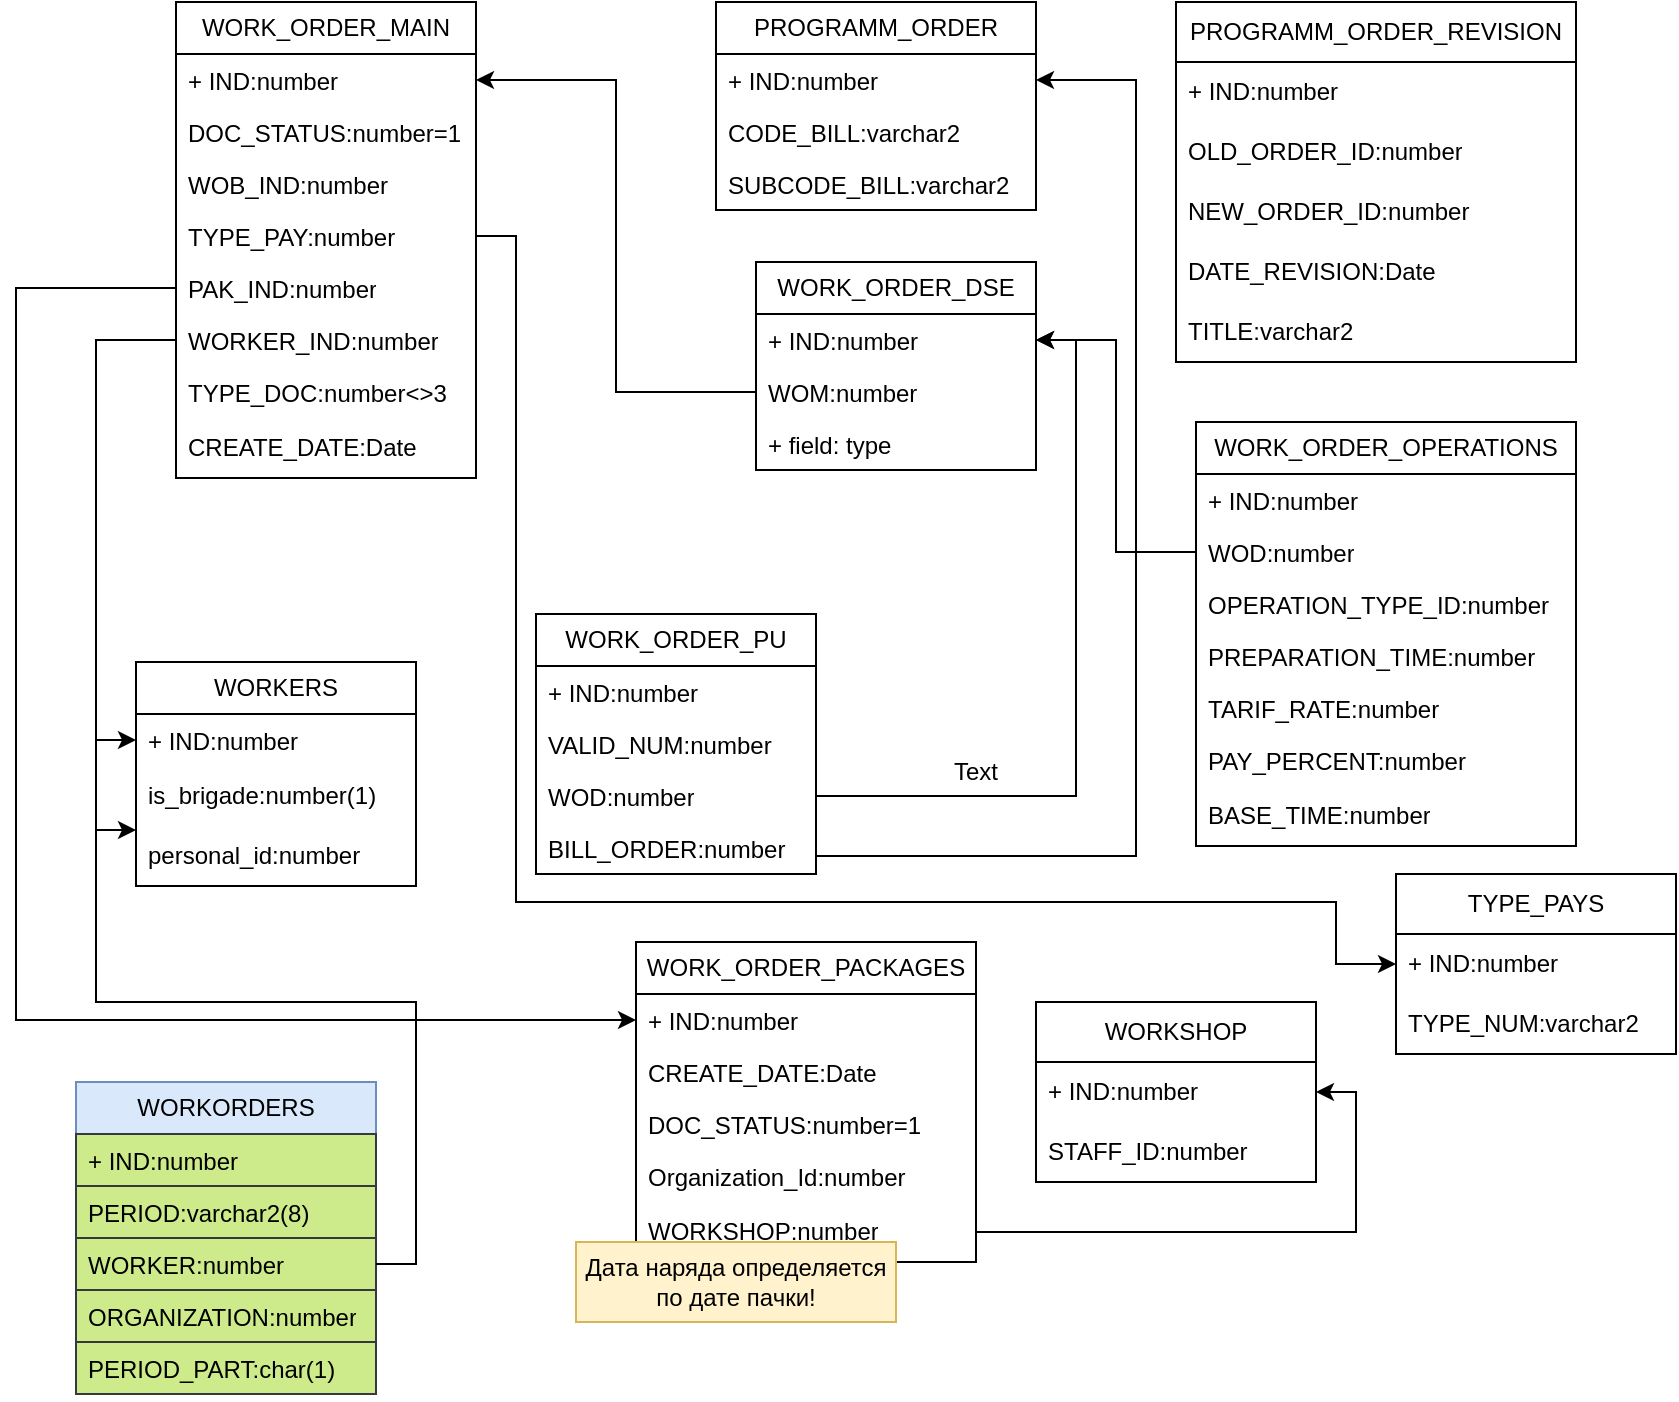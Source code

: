 <mxfile version="21.1.8" type="github">
  <diagram name="Page-1" id="9f46799a-70d6-7492-0946-bef42562c5a5">
    <mxGraphModel dx="1434" dy="796" grid="1" gridSize="10" guides="1" tooltips="1" connect="1" arrows="1" fold="1" page="1" pageScale="1" pageWidth="1169" pageHeight="827" background="none" math="0" shadow="0">
      <root>
        <mxCell id="0" />
        <mxCell id="1" parent="0" />
        <mxCell id="JL5NNq-8GLPffX-R44t9-5" value="WORK_ORDER_MAIN" style="swimlane;fontStyle=0;childLayout=stackLayout;horizontal=1;startSize=26;fillColor=none;horizontalStack=0;resizeParent=1;resizeParentMax=0;resizeLast=0;collapsible=1;marginBottom=0;whiteSpace=wrap;html=1;" parent="1" vertex="1">
          <mxGeometry x="150" y="20" width="150" height="238" as="geometry" />
        </mxCell>
        <mxCell id="JL5NNq-8GLPffX-R44t9-6" value="+ IND:number" style="text;strokeColor=none;fillColor=none;align=left;verticalAlign=top;spacingLeft=4;spacingRight=4;overflow=hidden;rotatable=0;points=[[0,0.5],[1,0.5]];portConstraint=eastwest;whiteSpace=wrap;html=1;" parent="JL5NNq-8GLPffX-R44t9-5" vertex="1">
          <mxGeometry y="26" width="150" height="26" as="geometry" />
        </mxCell>
        <mxCell id="JL5NNq-8GLPffX-R44t9-7" value="DOC_STATUS:number=1" style="text;strokeColor=none;fillColor=none;align=left;verticalAlign=top;spacingLeft=4;spacingRight=4;overflow=hidden;rotatable=0;points=[[0,0.5],[1,0.5]];portConstraint=eastwest;whiteSpace=wrap;html=1;" parent="JL5NNq-8GLPffX-R44t9-5" vertex="1">
          <mxGeometry y="52" width="150" height="26" as="geometry" />
        </mxCell>
        <mxCell id="JL5NNq-8GLPffX-R44t9-8" value="WOB_IND:number" style="text;strokeColor=none;fillColor=none;align=left;verticalAlign=top;spacingLeft=4;spacingRight=4;overflow=hidden;rotatable=0;points=[[0,0.5],[1,0.5]];portConstraint=eastwest;whiteSpace=wrap;html=1;" parent="JL5NNq-8GLPffX-R44t9-5" vertex="1">
          <mxGeometry y="78" width="150" height="26" as="geometry" />
        </mxCell>
        <mxCell id="JL5NNq-8GLPffX-R44t9-9" value="TYPE_PAY:number" style="text;strokeColor=none;fillColor=none;align=left;verticalAlign=top;spacingLeft=4;spacingRight=4;overflow=hidden;rotatable=0;points=[[0,0.5],[1,0.5]];portConstraint=eastwest;whiteSpace=wrap;html=1;" parent="JL5NNq-8GLPffX-R44t9-5" vertex="1">
          <mxGeometry y="104" width="150" height="26" as="geometry" />
        </mxCell>
        <mxCell id="JL5NNq-8GLPffX-R44t9-33" value="PAK_IND:number" style="text;strokeColor=none;fillColor=none;align=left;verticalAlign=top;spacingLeft=4;spacingRight=4;overflow=hidden;rotatable=0;points=[[0,0.5],[1,0.5]];portConstraint=eastwest;whiteSpace=wrap;html=1;" parent="JL5NNq-8GLPffX-R44t9-5" vertex="1">
          <mxGeometry y="130" width="150" height="26" as="geometry" />
        </mxCell>
        <mxCell id="JL5NNq-8GLPffX-R44t9-41" value="WORKER_IND:number" style="text;strokeColor=none;fillColor=none;align=left;verticalAlign=top;spacingLeft=4;spacingRight=4;overflow=hidden;rotatable=0;points=[[0,0.5],[1,0.5]];portConstraint=eastwest;whiteSpace=wrap;html=1;" parent="JL5NNq-8GLPffX-R44t9-5" vertex="1">
          <mxGeometry y="156" width="150" height="26" as="geometry" />
        </mxCell>
        <mxCell id="JL5NNq-8GLPffX-R44t9-56" value="TYPE_DOC:number&amp;lt;&amp;gt;3" style="text;strokeColor=none;fillColor=none;align=left;verticalAlign=top;spacingLeft=4;spacingRight=4;overflow=hidden;rotatable=0;points=[[0,0.5],[1,0.5]];portConstraint=eastwest;whiteSpace=wrap;html=1;" parent="JL5NNq-8GLPffX-R44t9-5" vertex="1">
          <mxGeometry y="182" width="150" height="26" as="geometry" />
        </mxCell>
        <mxCell id="oC8seJXO5h8MSKb7G7MF-5" value="CREATE_DATE:Date" style="text;strokeColor=none;fillColor=none;align=left;verticalAlign=middle;spacingLeft=4;spacingRight=4;overflow=hidden;points=[[0,0.5],[1,0.5]];portConstraint=eastwest;rotatable=0;whiteSpace=wrap;html=1;" parent="JL5NNq-8GLPffX-R44t9-5" vertex="1">
          <mxGeometry y="208" width="150" height="30" as="geometry" />
        </mxCell>
        <mxCell id="JL5NNq-8GLPffX-R44t9-10" value="WORK_ORDER_DSE" style="swimlane;fontStyle=0;childLayout=stackLayout;horizontal=1;startSize=26;fillColor=none;horizontalStack=0;resizeParent=1;resizeParentMax=0;resizeLast=0;collapsible=1;marginBottom=0;whiteSpace=wrap;html=1;" parent="1" vertex="1">
          <mxGeometry x="440" y="150" width="140" height="104" as="geometry" />
        </mxCell>
        <mxCell id="JL5NNq-8GLPffX-R44t9-12" value="+ IND:number" style="text;strokeColor=none;fillColor=none;align=left;verticalAlign=top;spacingLeft=4;spacingRight=4;overflow=hidden;rotatable=0;points=[[0,0.5],[1,0.5]];portConstraint=eastwest;whiteSpace=wrap;html=1;" parent="JL5NNq-8GLPffX-R44t9-10" vertex="1">
          <mxGeometry y="26" width="140" height="26" as="geometry" />
        </mxCell>
        <mxCell id="JL5NNq-8GLPffX-R44t9-11" value="WOM:number" style="text;strokeColor=none;fillColor=none;align=left;verticalAlign=top;spacingLeft=4;spacingRight=4;overflow=hidden;rotatable=0;points=[[0,0.5],[1,0.5]];portConstraint=eastwest;whiteSpace=wrap;html=1;" parent="JL5NNq-8GLPffX-R44t9-10" vertex="1">
          <mxGeometry y="52" width="140" height="26" as="geometry" />
        </mxCell>
        <mxCell id="JL5NNq-8GLPffX-R44t9-13" value="+ field: type" style="text;strokeColor=none;fillColor=none;align=left;verticalAlign=top;spacingLeft=4;spacingRight=4;overflow=hidden;rotatable=0;points=[[0,0.5],[1,0.5]];portConstraint=eastwest;whiteSpace=wrap;html=1;" parent="JL5NNq-8GLPffX-R44t9-10" vertex="1">
          <mxGeometry y="78" width="140" height="26" as="geometry" />
        </mxCell>
        <mxCell id="JL5NNq-8GLPffX-R44t9-14" style="edgeStyle=orthogonalEdgeStyle;rounded=0;orthogonalLoop=1;jettySize=auto;html=1;exitX=0;exitY=0.5;exitDx=0;exitDy=0;entryX=1;entryY=0.5;entryDx=0;entryDy=0;" parent="1" source="JL5NNq-8GLPffX-R44t9-11" target="JL5NNq-8GLPffX-R44t9-6" edge="1">
          <mxGeometry relative="1" as="geometry" />
        </mxCell>
        <mxCell id="JL5NNq-8GLPffX-R44t9-15" value="WORK_ORDER_PU" style="swimlane;fontStyle=0;childLayout=stackLayout;horizontal=1;startSize=26;fillColor=none;horizontalStack=0;resizeParent=1;resizeParentMax=0;resizeLast=0;collapsible=1;marginBottom=0;whiteSpace=wrap;html=1;" parent="1" vertex="1">
          <mxGeometry x="330" y="326" width="140" height="130" as="geometry" />
        </mxCell>
        <mxCell id="JL5NNq-8GLPffX-R44t9-16" value="+ IND:number" style="text;strokeColor=none;fillColor=none;align=left;verticalAlign=top;spacingLeft=4;spacingRight=4;overflow=hidden;rotatable=0;points=[[0,0.5],[1,0.5]];portConstraint=eastwest;whiteSpace=wrap;html=1;" parent="JL5NNq-8GLPffX-R44t9-15" vertex="1">
          <mxGeometry y="26" width="140" height="26" as="geometry" />
        </mxCell>
        <mxCell id="JL5NNq-8GLPffX-R44t9-17" value="VALID_NUM:number" style="text;strokeColor=none;fillColor=none;align=left;verticalAlign=top;spacingLeft=4;spacingRight=4;overflow=hidden;rotatable=0;points=[[0,0.5],[1,0.5]];portConstraint=eastwest;whiteSpace=wrap;html=1;" parent="JL5NNq-8GLPffX-R44t9-15" vertex="1">
          <mxGeometry y="52" width="140" height="26" as="geometry" />
        </mxCell>
        <mxCell id="JL5NNq-8GLPffX-R44t9-18" value="WOD:number" style="text;strokeColor=none;fillColor=none;align=left;verticalAlign=top;spacingLeft=4;spacingRight=4;overflow=hidden;rotatable=0;points=[[0,0.5],[1,0.5]];portConstraint=eastwest;whiteSpace=wrap;html=1;" parent="JL5NNq-8GLPffX-R44t9-15" vertex="1">
          <mxGeometry y="78" width="140" height="26" as="geometry" />
        </mxCell>
        <mxCell id="JL5NNq-8GLPffX-R44t9-53" value="BILL_ORDER:number" style="text;strokeColor=none;fillColor=none;align=left;verticalAlign=top;spacingLeft=4;spacingRight=4;overflow=hidden;rotatable=0;points=[[0,0.5],[1,0.5]];portConstraint=eastwest;whiteSpace=wrap;html=1;" parent="JL5NNq-8GLPffX-R44t9-15" vertex="1">
          <mxGeometry y="104" width="140" height="26" as="geometry" />
        </mxCell>
        <mxCell id="JL5NNq-8GLPffX-R44t9-19" style="edgeStyle=orthogonalEdgeStyle;rounded=0;orthogonalLoop=1;jettySize=auto;html=1;exitX=1;exitY=0.5;exitDx=0;exitDy=0;entryX=1;entryY=0.5;entryDx=0;entryDy=0;" parent="1" source="JL5NNq-8GLPffX-R44t9-18" target="JL5NNq-8GLPffX-R44t9-12" edge="1">
          <mxGeometry relative="1" as="geometry" />
        </mxCell>
        <mxCell id="JL5NNq-8GLPffX-R44t9-20" value="WORK_ORDER_OPERATIONS" style="swimlane;fontStyle=0;childLayout=stackLayout;horizontal=1;startSize=26;fillColor=none;horizontalStack=0;resizeParent=1;resizeParentMax=0;resizeLast=0;collapsible=1;marginBottom=0;whiteSpace=wrap;html=1;" parent="1" vertex="1">
          <mxGeometry x="660" y="230" width="190" height="212" as="geometry" />
        </mxCell>
        <mxCell id="JL5NNq-8GLPffX-R44t9-21" value="+ IND:number" style="text;strokeColor=none;fillColor=none;align=left;verticalAlign=top;spacingLeft=4;spacingRight=4;overflow=hidden;rotatable=0;points=[[0,0.5],[1,0.5]];portConstraint=eastwest;whiteSpace=wrap;html=1;" parent="JL5NNq-8GLPffX-R44t9-20" vertex="1">
          <mxGeometry y="26" width="190" height="26" as="geometry" />
        </mxCell>
        <mxCell id="JL5NNq-8GLPffX-R44t9-22" value="WOD:number" style="text;strokeColor=none;fillColor=none;align=left;verticalAlign=top;spacingLeft=4;spacingRight=4;overflow=hidden;rotatable=0;points=[[0,0.5],[1,0.5]];portConstraint=eastwest;whiteSpace=wrap;html=1;" parent="JL5NNq-8GLPffX-R44t9-20" vertex="1">
          <mxGeometry y="52" width="190" height="26" as="geometry" />
        </mxCell>
        <mxCell id="JL5NNq-8GLPffX-R44t9-23" value="OPERATION_TYPE_ID:number" style="text;strokeColor=none;fillColor=none;align=left;verticalAlign=top;spacingLeft=4;spacingRight=4;overflow=hidden;rotatable=0;points=[[0,0.5],[1,0.5]];portConstraint=eastwest;whiteSpace=wrap;html=1;" parent="JL5NNq-8GLPffX-R44t9-20" vertex="1">
          <mxGeometry y="78" width="190" height="26" as="geometry" />
        </mxCell>
        <mxCell id="JL5NNq-8GLPffX-R44t9-26" value="PREPARATION_TIME:number" style="text;strokeColor=none;fillColor=none;align=left;verticalAlign=top;spacingLeft=4;spacingRight=4;overflow=hidden;rotatable=0;points=[[0,0.5],[1,0.5]];portConstraint=eastwest;whiteSpace=wrap;html=1;" parent="JL5NNq-8GLPffX-R44t9-20" vertex="1">
          <mxGeometry y="104" width="190" height="26" as="geometry" />
        </mxCell>
        <mxCell id="JL5NNq-8GLPffX-R44t9-25" value="TARIF_RATE:number" style="text;strokeColor=none;fillColor=none;align=left;verticalAlign=top;spacingLeft=4;spacingRight=4;overflow=hidden;rotatable=0;points=[[0,0.5],[1,0.5]];portConstraint=eastwest;whiteSpace=wrap;html=1;" parent="JL5NNq-8GLPffX-R44t9-20" vertex="1">
          <mxGeometry y="130" width="190" height="26" as="geometry" />
        </mxCell>
        <mxCell id="JL5NNq-8GLPffX-R44t9-27" value="PAY_PERCENT:number" style="text;strokeColor=none;fillColor=none;align=left;verticalAlign=top;spacingLeft=4;spacingRight=4;overflow=hidden;rotatable=0;points=[[0,0.5],[1,0.5]];portConstraint=eastwest;whiteSpace=wrap;html=1;" parent="JL5NNq-8GLPffX-R44t9-20" vertex="1">
          <mxGeometry y="156" width="190" height="26" as="geometry" />
        </mxCell>
        <mxCell id="oC8seJXO5h8MSKb7G7MF-7" value="BASE_TIME:number" style="text;strokeColor=none;fillColor=none;align=left;verticalAlign=middle;spacingLeft=4;spacingRight=4;overflow=hidden;points=[[0,0.5],[1,0.5]];portConstraint=eastwest;rotatable=0;whiteSpace=wrap;html=1;" parent="JL5NNq-8GLPffX-R44t9-20" vertex="1">
          <mxGeometry y="182" width="190" height="30" as="geometry" />
        </mxCell>
        <mxCell id="JL5NNq-8GLPffX-R44t9-24" style="edgeStyle=orthogonalEdgeStyle;rounded=0;orthogonalLoop=1;jettySize=auto;html=1;exitX=0;exitY=0.5;exitDx=0;exitDy=0;entryX=1;entryY=0.5;entryDx=0;entryDy=0;" parent="1" source="JL5NNq-8GLPffX-R44t9-22" target="JL5NNq-8GLPffX-R44t9-12" edge="1">
          <mxGeometry relative="1" as="geometry" />
        </mxCell>
        <mxCell id="JL5NNq-8GLPffX-R44t9-28" value="WORK_ORDER_PACKAGES" style="swimlane;fontStyle=0;childLayout=stackLayout;horizontal=1;startSize=26;fillColor=none;horizontalStack=0;resizeParent=1;resizeParentMax=0;resizeLast=0;collapsible=1;marginBottom=0;whiteSpace=wrap;html=1;" parent="1" vertex="1">
          <mxGeometry x="380" y="490" width="170" height="160" as="geometry" />
        </mxCell>
        <mxCell id="JL5NNq-8GLPffX-R44t9-29" value="+ IND:number" style="text;strokeColor=none;fillColor=none;align=left;verticalAlign=top;spacingLeft=4;spacingRight=4;overflow=hidden;rotatable=0;points=[[0,0.5],[1,0.5]];portConstraint=eastwest;whiteSpace=wrap;html=1;" parent="JL5NNq-8GLPffX-R44t9-28" vertex="1">
          <mxGeometry y="26" width="170" height="26" as="geometry" />
        </mxCell>
        <mxCell id="JL5NNq-8GLPffX-R44t9-30" value="CREATE_DATE:Date" style="text;strokeColor=none;fillColor=none;align=left;verticalAlign=top;spacingLeft=4;spacingRight=4;overflow=hidden;rotatable=0;points=[[0,0.5],[1,0.5]];portConstraint=eastwest;whiteSpace=wrap;html=1;" parent="JL5NNq-8GLPffX-R44t9-28" vertex="1">
          <mxGeometry y="52" width="170" height="26" as="geometry" />
        </mxCell>
        <mxCell id="JL5NNq-8GLPffX-R44t9-31" value="DOC_STATUS:number=1" style="text;strokeColor=none;fillColor=none;align=left;verticalAlign=top;spacingLeft=4;spacingRight=4;overflow=hidden;rotatable=0;points=[[0,0.5],[1,0.5]];portConstraint=eastwest;whiteSpace=wrap;html=1;" parent="JL5NNq-8GLPffX-R44t9-28" vertex="1">
          <mxGeometry y="78" width="170" height="26" as="geometry" />
        </mxCell>
        <mxCell id="JL5NNq-8GLPffX-R44t9-32" value="Organization_Id:number" style="text;strokeColor=none;fillColor=none;align=left;verticalAlign=top;spacingLeft=4;spacingRight=4;overflow=hidden;rotatable=0;points=[[0,0.5],[1,0.5]];portConstraint=eastwest;whiteSpace=wrap;html=1;" parent="JL5NNq-8GLPffX-R44t9-28" vertex="1">
          <mxGeometry y="104" width="170" height="26" as="geometry" />
        </mxCell>
        <mxCell id="oC8seJXO5h8MSKb7G7MF-15" value="WORKSHOP:number" style="text;strokeColor=none;fillColor=none;align=left;verticalAlign=middle;spacingLeft=4;spacingRight=4;overflow=hidden;points=[[0,0.5],[1,0.5]];portConstraint=eastwest;rotatable=0;whiteSpace=wrap;html=1;" parent="JL5NNq-8GLPffX-R44t9-28" vertex="1">
          <mxGeometry y="130" width="170" height="30" as="geometry" />
        </mxCell>
        <mxCell id="JL5NNq-8GLPffX-R44t9-35" value="WORKORDERS" style="swimlane;fontStyle=0;childLayout=stackLayout;horizontal=1;startSize=26;fillColor=#dae8fc;horizontalStack=0;resizeParent=1;resizeParentMax=0;resizeLast=0;collapsible=1;marginBottom=0;whiteSpace=wrap;html=1;strokeColor=#6c8ebf;" parent="1" vertex="1">
          <mxGeometry x="100" y="560" width="150" height="156" as="geometry" />
        </mxCell>
        <mxCell id="JL5NNq-8GLPffX-R44t9-36" value="+ IND:number" style="text;strokeColor=#36393d;fillColor=#cdeb8b;align=left;verticalAlign=top;spacingLeft=4;spacingRight=4;overflow=hidden;rotatable=0;points=[[0,0.5],[1,0.5]];portConstraint=eastwest;whiteSpace=wrap;html=1;" parent="JL5NNq-8GLPffX-R44t9-35" vertex="1">
          <mxGeometry y="26" width="150" height="26" as="geometry" />
        </mxCell>
        <mxCell id="JL5NNq-8GLPffX-R44t9-37" value="PERIOD:varchar2(8)" style="text;strokeColor=#36393d;fillColor=#cdeb8b;align=left;verticalAlign=top;spacingLeft=4;spacingRight=4;overflow=hidden;rotatable=0;points=[[0,0.5],[1,0.5]];portConstraint=eastwest;whiteSpace=wrap;html=1;" parent="JL5NNq-8GLPffX-R44t9-35" vertex="1">
          <mxGeometry y="52" width="150" height="26" as="geometry" />
        </mxCell>
        <mxCell id="JL5NNq-8GLPffX-R44t9-38" value="WORKER:number" style="text;strokeColor=#36393d;fillColor=#cdeb8b;align=left;verticalAlign=top;spacingLeft=4;spacingRight=4;overflow=hidden;rotatable=0;points=[[0,0.5],[1,0.5]];portConstraint=eastwest;whiteSpace=wrap;html=1;" parent="JL5NNq-8GLPffX-R44t9-35" vertex="1">
          <mxGeometry y="78" width="150" height="26" as="geometry" />
        </mxCell>
        <mxCell id="JL5NNq-8GLPffX-R44t9-39" value="ORGANIZATION:number" style="text;strokeColor=#36393d;fillColor=#cdeb8b;align=left;verticalAlign=top;spacingLeft=4;spacingRight=4;overflow=hidden;rotatable=0;points=[[0,0.5],[1,0.5]];portConstraint=eastwest;whiteSpace=wrap;html=1;" parent="JL5NNq-8GLPffX-R44t9-35" vertex="1">
          <mxGeometry y="104" width="150" height="26" as="geometry" />
        </mxCell>
        <mxCell id="JL5NNq-8GLPffX-R44t9-40" value="PERIOD_PART:char(1)" style="text;strokeColor=#36393d;fillColor=#cdeb8b;align=left;verticalAlign=top;spacingLeft=4;spacingRight=4;overflow=hidden;rotatable=0;points=[[0,0.5],[1,0.5]];portConstraint=eastwest;whiteSpace=wrap;html=1;" parent="JL5NNq-8GLPffX-R44t9-35" vertex="1">
          <mxGeometry y="130" width="150" height="26" as="geometry" />
        </mxCell>
        <mxCell id="JL5NNq-8GLPffX-R44t9-42" value="WORKERS" style="swimlane;fontStyle=0;childLayout=stackLayout;horizontal=1;startSize=26;fillColor=none;horizontalStack=0;resizeParent=1;resizeParentMax=0;resizeLast=0;collapsible=1;marginBottom=0;whiteSpace=wrap;html=1;" parent="1" vertex="1">
          <mxGeometry x="130" y="350" width="140" height="112" as="geometry" />
        </mxCell>
        <mxCell id="JL5NNq-8GLPffX-R44t9-43" value="+ IND:number" style="text;strokeColor=none;fillColor=none;align=left;verticalAlign=top;spacingLeft=4;spacingRight=4;overflow=hidden;rotatable=0;points=[[0,0.5],[1,0.5]];portConstraint=eastwest;whiteSpace=wrap;html=1;" parent="JL5NNq-8GLPffX-R44t9-42" vertex="1">
          <mxGeometry y="26" width="140" height="26" as="geometry" />
        </mxCell>
        <mxCell id="oC8seJXO5h8MSKb7G7MF-17" value="is_brigade:number(1)" style="text;strokeColor=none;fillColor=none;align=left;verticalAlign=middle;spacingLeft=4;spacingRight=4;overflow=hidden;points=[[0,0.5],[1,0.5]];portConstraint=eastwest;rotatable=0;whiteSpace=wrap;html=1;" parent="JL5NNq-8GLPffX-R44t9-42" vertex="1">
          <mxGeometry y="52" width="140" height="30" as="geometry" />
        </mxCell>
        <mxCell id="oC8seJXO5h8MSKb7G7MF-18" value="personal_id:number" style="text;strokeColor=none;fillColor=none;align=left;verticalAlign=middle;spacingLeft=4;spacingRight=4;overflow=hidden;points=[[0,0.5],[1,0.5]];portConstraint=eastwest;rotatable=0;whiteSpace=wrap;html=1;" parent="JL5NNq-8GLPffX-R44t9-42" vertex="1">
          <mxGeometry y="82" width="140" height="30" as="geometry" />
        </mxCell>
        <mxCell id="JL5NNq-8GLPffX-R44t9-47" style="edgeStyle=orthogonalEdgeStyle;rounded=0;orthogonalLoop=1;jettySize=auto;html=1;exitX=0;exitY=0.5;exitDx=0;exitDy=0;entryX=0;entryY=0.75;entryDx=0;entryDy=0;" parent="1" source="JL5NNq-8GLPffX-R44t9-41" target="JL5NNq-8GLPffX-R44t9-42" edge="1">
          <mxGeometry relative="1" as="geometry" />
        </mxCell>
        <mxCell id="JL5NNq-8GLPffX-R44t9-48" style="edgeStyle=orthogonalEdgeStyle;rounded=0;orthogonalLoop=1;jettySize=auto;html=1;exitX=1;exitY=0.5;exitDx=0;exitDy=0;entryX=0;entryY=0.5;entryDx=0;entryDy=0;" parent="1" source="JL5NNq-8GLPffX-R44t9-38" target="JL5NNq-8GLPffX-R44t9-43" edge="1">
          <mxGeometry relative="1" as="geometry" />
        </mxCell>
        <mxCell id="JL5NNq-8GLPffX-R44t9-49" value="PROGRAMM_ORDER" style="swimlane;fontStyle=0;childLayout=stackLayout;horizontal=1;startSize=26;fillColor=none;horizontalStack=0;resizeParent=1;resizeParentMax=0;resizeLast=0;collapsible=1;marginBottom=0;whiteSpace=wrap;html=1;" parent="1" vertex="1">
          <mxGeometry x="420" y="20" width="160" height="104" as="geometry" />
        </mxCell>
        <mxCell id="JL5NNq-8GLPffX-R44t9-50" value="+ IND:number" style="text;strokeColor=none;fillColor=none;align=left;verticalAlign=top;spacingLeft=4;spacingRight=4;overflow=hidden;rotatable=0;points=[[0,0.5],[1,0.5]];portConstraint=eastwest;whiteSpace=wrap;html=1;" parent="JL5NNq-8GLPffX-R44t9-49" vertex="1">
          <mxGeometry y="26" width="160" height="26" as="geometry" />
        </mxCell>
        <mxCell id="JL5NNq-8GLPffX-R44t9-51" value="CODE_BILL:varchar2" style="text;strokeColor=none;fillColor=none;align=left;verticalAlign=top;spacingLeft=4;spacingRight=4;overflow=hidden;rotatable=0;points=[[0,0.5],[1,0.5]];portConstraint=eastwest;whiteSpace=wrap;html=1;" parent="JL5NNq-8GLPffX-R44t9-49" vertex="1">
          <mxGeometry y="52" width="160" height="26" as="geometry" />
        </mxCell>
        <mxCell id="JL5NNq-8GLPffX-R44t9-52" value="SUBCODE_BILL:varchar2" style="text;strokeColor=none;fillColor=none;align=left;verticalAlign=top;spacingLeft=4;spacingRight=4;overflow=hidden;rotatable=0;points=[[0,0.5],[1,0.5]];portConstraint=eastwest;whiteSpace=wrap;html=1;" parent="JL5NNq-8GLPffX-R44t9-49" vertex="1">
          <mxGeometry y="78" width="160" height="26" as="geometry" />
        </mxCell>
        <mxCell id="JL5NNq-8GLPffX-R44t9-55" style="edgeStyle=orthogonalEdgeStyle;rounded=0;orthogonalLoop=1;jettySize=auto;html=1;exitX=1;exitY=0.5;exitDx=0;exitDy=0;entryX=1;entryY=0.5;entryDx=0;entryDy=0;" parent="1" source="JL5NNq-8GLPffX-R44t9-53" target="JL5NNq-8GLPffX-R44t9-50" edge="1">
          <mxGeometry relative="1" as="geometry">
            <Array as="points">
              <mxPoint x="470" y="447" />
              <mxPoint x="630" y="447" />
              <mxPoint x="630" y="59" />
            </Array>
            <mxPoint x="590" y="59" as="targetPoint" />
          </mxGeometry>
        </mxCell>
        <mxCell id="JL5NNq-8GLPffX-R44t9-57" style="edgeStyle=orthogonalEdgeStyle;rounded=0;orthogonalLoop=1;jettySize=auto;html=1;exitX=0;exitY=0.5;exitDx=0;exitDy=0;entryX=0;entryY=0.5;entryDx=0;entryDy=0;" parent="1" source="JL5NNq-8GLPffX-R44t9-33" target="JL5NNq-8GLPffX-R44t9-29" edge="1">
          <mxGeometry relative="1" as="geometry">
            <Array as="points">
              <mxPoint x="70" y="163" />
              <mxPoint x="70" y="529" />
            </Array>
          </mxGeometry>
        </mxCell>
        <mxCell id="oC8seJXO5h8MSKb7G7MF-1" value="WORKSHOP" style="swimlane;fontStyle=0;childLayout=stackLayout;horizontal=1;startSize=30;horizontalStack=0;resizeParent=1;resizeParentMax=0;resizeLast=0;collapsible=1;marginBottom=0;whiteSpace=wrap;html=1;" parent="1" vertex="1">
          <mxGeometry x="580" y="520" width="140" height="90" as="geometry" />
        </mxCell>
        <mxCell id="oC8seJXO5h8MSKb7G7MF-2" value="+ IND:number" style="text;strokeColor=none;fillColor=none;align=left;verticalAlign=middle;spacingLeft=4;spacingRight=4;overflow=hidden;points=[[0,0.5],[1,0.5]];portConstraint=eastwest;rotatable=0;whiteSpace=wrap;html=1;" parent="oC8seJXO5h8MSKb7G7MF-1" vertex="1">
          <mxGeometry y="30" width="140" height="30" as="geometry" />
        </mxCell>
        <mxCell id="oC8seJXO5h8MSKb7G7MF-3" value="STAFF_ID:number" style="text;strokeColor=none;fillColor=none;align=left;verticalAlign=middle;spacingLeft=4;spacingRight=4;overflow=hidden;points=[[0,0.5],[1,0.5]];portConstraint=eastwest;rotatable=0;whiteSpace=wrap;html=1;" parent="oC8seJXO5h8MSKb7G7MF-1" vertex="1">
          <mxGeometry y="60" width="140" height="30" as="geometry" />
        </mxCell>
        <mxCell id="oC8seJXO5h8MSKb7G7MF-6" value="Text" style="text;html=1;strokeColor=none;fillColor=none;align=center;verticalAlign=middle;whiteSpace=wrap;rounded=0;" parent="1" vertex="1">
          <mxGeometry x="520" y="390" width="60" height="30" as="geometry" />
        </mxCell>
        <mxCell id="oC8seJXO5h8MSKb7G7MF-8" value="Дата наряда определяется по дате пачки!" style="text;html=1;strokeColor=#d6b656;fillColor=#fff2cc;align=center;verticalAlign=middle;whiteSpace=wrap;rounded=0;" parent="1" vertex="1">
          <mxGeometry x="350" y="640" width="160" height="40" as="geometry" />
        </mxCell>
        <mxCell id="oC8seJXO5h8MSKb7G7MF-9" value="PROGRAMM_ORDER_REVISION" style="swimlane;fontStyle=0;childLayout=stackLayout;horizontal=1;startSize=30;horizontalStack=0;resizeParent=1;resizeParentMax=0;resizeLast=0;collapsible=1;marginBottom=0;whiteSpace=wrap;html=1;" parent="1" vertex="1">
          <mxGeometry x="650" y="20" width="200" height="180" as="geometry" />
        </mxCell>
        <mxCell id="oC8seJXO5h8MSKb7G7MF-11" value="+ IND:number" style="text;strokeColor=none;fillColor=none;align=left;verticalAlign=middle;spacingLeft=4;spacingRight=4;overflow=hidden;points=[[0,0.5],[1,0.5]];portConstraint=eastwest;rotatable=0;whiteSpace=wrap;html=1;" parent="oC8seJXO5h8MSKb7G7MF-9" vertex="1">
          <mxGeometry y="30" width="200" height="30" as="geometry" />
        </mxCell>
        <mxCell id="oC8seJXO5h8MSKb7G7MF-10" value="OLD_ORDER_ID:number" style="text;strokeColor=none;fillColor=none;align=left;verticalAlign=middle;spacingLeft=4;spacingRight=4;overflow=hidden;points=[[0,0.5],[1,0.5]];portConstraint=eastwest;rotatable=0;whiteSpace=wrap;html=1;" parent="oC8seJXO5h8MSKb7G7MF-9" vertex="1">
          <mxGeometry y="60" width="200" height="30" as="geometry" />
        </mxCell>
        <mxCell id="oC8seJXO5h8MSKb7G7MF-12" value="NEW_ORDER_ID:number" style="text;strokeColor=none;fillColor=none;align=left;verticalAlign=middle;spacingLeft=4;spacingRight=4;overflow=hidden;points=[[0,0.5],[1,0.5]];portConstraint=eastwest;rotatable=0;whiteSpace=wrap;html=1;" parent="oC8seJXO5h8MSKb7G7MF-9" vertex="1">
          <mxGeometry y="90" width="200" height="30" as="geometry" />
        </mxCell>
        <mxCell id="oC8seJXO5h8MSKb7G7MF-13" value="DATE_REVISION:Date" style="text;strokeColor=none;fillColor=none;align=left;verticalAlign=middle;spacingLeft=4;spacingRight=4;overflow=hidden;points=[[0,0.5],[1,0.5]];portConstraint=eastwest;rotatable=0;whiteSpace=wrap;html=1;" parent="oC8seJXO5h8MSKb7G7MF-9" vertex="1">
          <mxGeometry y="120" width="200" height="30" as="geometry" />
        </mxCell>
        <mxCell id="oC8seJXO5h8MSKb7G7MF-14" value="TITLE:varchar2" style="text;strokeColor=none;fillColor=none;align=left;verticalAlign=middle;spacingLeft=4;spacingRight=4;overflow=hidden;points=[[0,0.5],[1,0.5]];portConstraint=eastwest;rotatable=0;whiteSpace=wrap;html=1;" parent="oC8seJXO5h8MSKb7G7MF-9" vertex="1">
          <mxGeometry y="150" width="200" height="30" as="geometry" />
        </mxCell>
        <mxCell id="oC8seJXO5h8MSKb7G7MF-16" style="edgeStyle=orthogonalEdgeStyle;rounded=0;orthogonalLoop=1;jettySize=auto;html=1;exitX=1;exitY=0.5;exitDx=0;exitDy=0;entryX=1;entryY=0.5;entryDx=0;entryDy=0;" parent="1" source="oC8seJXO5h8MSKb7G7MF-15" target="oC8seJXO5h8MSKb7G7MF-2" edge="1">
          <mxGeometry relative="1" as="geometry" />
        </mxCell>
        <mxCell id="iDvpU5UxS4VV4juBtvxx-1" value="TYPE_PAYS" style="swimlane;fontStyle=0;childLayout=stackLayout;horizontal=1;startSize=30;horizontalStack=0;resizeParent=1;resizeParentMax=0;resizeLast=0;collapsible=1;marginBottom=0;whiteSpace=wrap;html=1;" vertex="1" parent="1">
          <mxGeometry x="760" y="456" width="140" height="90" as="geometry" />
        </mxCell>
        <mxCell id="iDvpU5UxS4VV4juBtvxx-2" value="+ IND:number" style="text;strokeColor=none;fillColor=none;align=left;verticalAlign=middle;spacingLeft=4;spacingRight=4;overflow=hidden;points=[[0,0.5],[1,0.5]];portConstraint=eastwest;rotatable=0;whiteSpace=wrap;html=1;" vertex="1" parent="iDvpU5UxS4VV4juBtvxx-1">
          <mxGeometry y="30" width="140" height="30" as="geometry" />
        </mxCell>
        <mxCell id="iDvpU5UxS4VV4juBtvxx-3" value="TYPE_NUM:varchar2" style="text;strokeColor=none;fillColor=none;align=left;verticalAlign=middle;spacingLeft=4;spacingRight=4;overflow=hidden;points=[[0,0.5],[1,0.5]];portConstraint=eastwest;rotatable=0;whiteSpace=wrap;html=1;" vertex="1" parent="iDvpU5UxS4VV4juBtvxx-1">
          <mxGeometry y="60" width="140" height="30" as="geometry" />
        </mxCell>
        <mxCell id="iDvpU5UxS4VV4juBtvxx-5" style="edgeStyle=orthogonalEdgeStyle;rounded=0;orthogonalLoop=1;jettySize=auto;html=1;exitX=1;exitY=0.5;exitDx=0;exitDy=0;entryX=0;entryY=0.5;entryDx=0;entryDy=0;" edge="1" parent="1" source="JL5NNq-8GLPffX-R44t9-9" target="iDvpU5UxS4VV4juBtvxx-2">
          <mxGeometry relative="1" as="geometry">
            <Array as="points">
              <mxPoint x="320" y="137" />
              <mxPoint x="320" y="470" />
              <mxPoint x="730" y="470" />
              <mxPoint x="730" y="501" />
            </Array>
          </mxGeometry>
        </mxCell>
      </root>
    </mxGraphModel>
  </diagram>
</mxfile>
